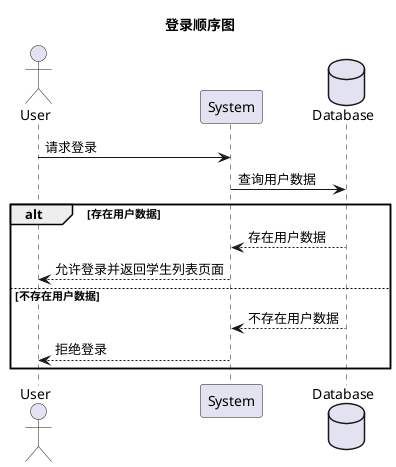 @startuml
title 登录顺序图
actor User as u
participant System as s
database Database as d

u->s:请求登录
s->d:查询用户数据
alt 存在用户数据
    d-->s:存在用户数据
    s-->u:允许登录并返回学生列表页面
else 不存在用户数据
    d-->s:不存在用户数据
    s-->u:拒绝登录
end
@enduml